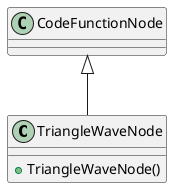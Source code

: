 @startuml
class TriangleWaveNode {
    + TriangleWaveNode()
}
CodeFunctionNode <|-- TriangleWaveNode
@enduml
